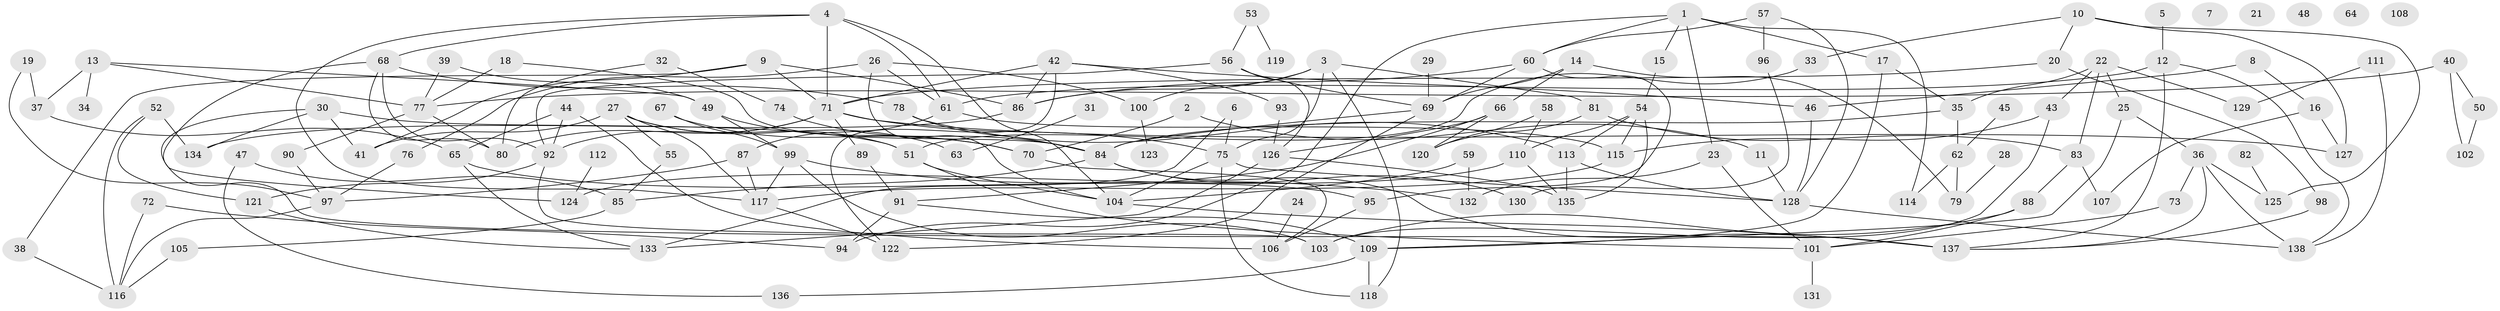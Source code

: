 // coarse degree distribution, {7: 0.03260869565217391, 2: 0.18478260869565216, 5: 0.20652173913043478, 8: 0.021739130434782608, 1: 0.09782608695652174, 0: 0.05434782608695652, 11: 0.010869565217391304, 6: 0.05434782608695652, 3: 0.16304347826086957, 4: 0.14130434782608695, 9: 0.010869565217391304, 10: 0.021739130434782608}
// Generated by graph-tools (version 1.1) at 2025/23/03/03/25 07:23:29]
// undirected, 138 vertices, 219 edges
graph export_dot {
graph [start="1"]
  node [color=gray90,style=filled];
  1;
  2;
  3;
  4;
  5;
  6;
  7;
  8;
  9;
  10;
  11;
  12;
  13;
  14;
  15;
  16;
  17;
  18;
  19;
  20;
  21;
  22;
  23;
  24;
  25;
  26;
  27;
  28;
  29;
  30;
  31;
  32;
  33;
  34;
  35;
  36;
  37;
  38;
  39;
  40;
  41;
  42;
  43;
  44;
  45;
  46;
  47;
  48;
  49;
  50;
  51;
  52;
  53;
  54;
  55;
  56;
  57;
  58;
  59;
  60;
  61;
  62;
  63;
  64;
  65;
  66;
  67;
  68;
  69;
  70;
  71;
  72;
  73;
  74;
  75;
  76;
  77;
  78;
  79;
  80;
  81;
  82;
  83;
  84;
  85;
  86;
  87;
  88;
  89;
  90;
  91;
  92;
  93;
  94;
  95;
  96;
  97;
  98;
  99;
  100;
  101;
  102;
  103;
  104;
  105;
  106;
  107;
  108;
  109;
  110;
  111;
  112;
  113;
  114;
  115;
  116;
  117;
  118;
  119;
  120;
  121;
  122;
  123;
  124;
  125;
  126;
  127;
  128;
  129;
  130;
  131;
  132;
  133;
  134;
  135;
  136;
  137;
  138;
  1 -- 15;
  1 -- 17;
  1 -- 23;
  1 -- 60;
  1 -- 94;
  1 -- 114;
  2 -- 11;
  2 -- 70;
  3 -- 75;
  3 -- 81;
  3 -- 86;
  3 -- 100;
  3 -- 118;
  4 -- 61;
  4 -- 68;
  4 -- 71;
  4 -- 104;
  4 -- 117;
  5 -- 12;
  6 -- 75;
  6 -- 133;
  8 -- 16;
  8 -- 46;
  9 -- 38;
  9 -- 41;
  9 -- 71;
  9 -- 86;
  10 -- 20;
  10 -- 33;
  10 -- 125;
  10 -- 127;
  11 -- 128;
  12 -- 61;
  12 -- 137;
  12 -- 138;
  13 -- 34;
  13 -- 37;
  13 -- 49;
  13 -- 77;
  14 -- 66;
  14 -- 69;
  14 -- 79;
  15 -- 54;
  16 -- 107;
  16 -- 127;
  17 -- 35;
  17 -- 109;
  18 -- 77;
  18 -- 84;
  19 -- 37;
  19 -- 97;
  20 -- 71;
  20 -- 98;
  22 -- 25;
  22 -- 35;
  22 -- 43;
  22 -- 83;
  22 -- 129;
  23 -- 101;
  23 -- 132;
  24 -- 106;
  25 -- 36;
  25 -- 109;
  26 -- 61;
  26 -- 76;
  26 -- 100;
  26 -- 104;
  27 -- 41;
  27 -- 51;
  27 -- 55;
  27 -- 63;
  27 -- 117;
  28 -- 79;
  29 -- 69;
  30 -- 41;
  30 -- 51;
  30 -- 134;
  30 -- 137;
  31 -- 63;
  32 -- 74;
  32 -- 80;
  33 -- 51;
  35 -- 62;
  35 -- 84;
  36 -- 73;
  36 -- 125;
  36 -- 137;
  36 -- 138;
  37 -- 65;
  38 -- 116;
  39 -- 49;
  39 -- 77;
  40 -- 50;
  40 -- 77;
  40 -- 102;
  42 -- 46;
  42 -- 71;
  42 -- 86;
  42 -- 93;
  42 -- 122;
  43 -- 103;
  43 -- 115;
  44 -- 65;
  44 -- 92;
  44 -- 106;
  45 -- 62;
  46 -- 128;
  47 -- 85;
  47 -- 136;
  49 -- 70;
  49 -- 99;
  50 -- 102;
  51 -- 101;
  51 -- 104;
  52 -- 116;
  52 -- 121;
  52 -- 134;
  53 -- 56;
  53 -- 119;
  54 -- 110;
  54 -- 113;
  54 -- 115;
  54 -- 135;
  55 -- 85;
  56 -- 69;
  56 -- 92;
  56 -- 126;
  57 -- 60;
  57 -- 96;
  57 -- 128;
  58 -- 110;
  58 -- 120;
  59 -- 104;
  59 -- 132;
  60 -- 69;
  60 -- 86;
  60 -- 95;
  61 -- 87;
  61 -- 115;
  62 -- 79;
  62 -- 114;
  65 -- 95;
  65 -- 133;
  66 -- 91;
  66 -- 120;
  66 -- 126;
  67 -- 70;
  67 -- 99;
  68 -- 78;
  68 -- 80;
  68 -- 92;
  68 -- 124;
  69 -- 84;
  69 -- 122;
  70 -- 106;
  71 -- 75;
  71 -- 80;
  71 -- 89;
  71 -- 92;
  71 -- 127;
  72 -- 94;
  72 -- 116;
  73 -- 101;
  74 -- 84;
  75 -- 104;
  75 -- 118;
  75 -- 128;
  76 -- 97;
  77 -- 80;
  77 -- 90;
  78 -- 84;
  78 -- 113;
  81 -- 83;
  81 -- 120;
  82 -- 125;
  83 -- 88;
  83 -- 107;
  84 -- 85;
  84 -- 130;
  84 -- 137;
  85 -- 105;
  86 -- 134;
  87 -- 97;
  87 -- 117;
  88 -- 101;
  88 -- 103;
  89 -- 91;
  90 -- 97;
  91 -- 94;
  91 -- 109;
  92 -- 103;
  92 -- 121;
  93 -- 126;
  95 -- 106;
  96 -- 130;
  97 -- 116;
  98 -- 137;
  99 -- 103;
  99 -- 117;
  99 -- 132;
  100 -- 123;
  101 -- 131;
  104 -- 137;
  105 -- 116;
  109 -- 118;
  109 -- 136;
  110 -- 124;
  110 -- 135;
  111 -- 129;
  111 -- 138;
  112 -- 124;
  113 -- 128;
  113 -- 135;
  115 -- 117;
  117 -- 122;
  121 -- 133;
  126 -- 133;
  126 -- 135;
  128 -- 138;
}
